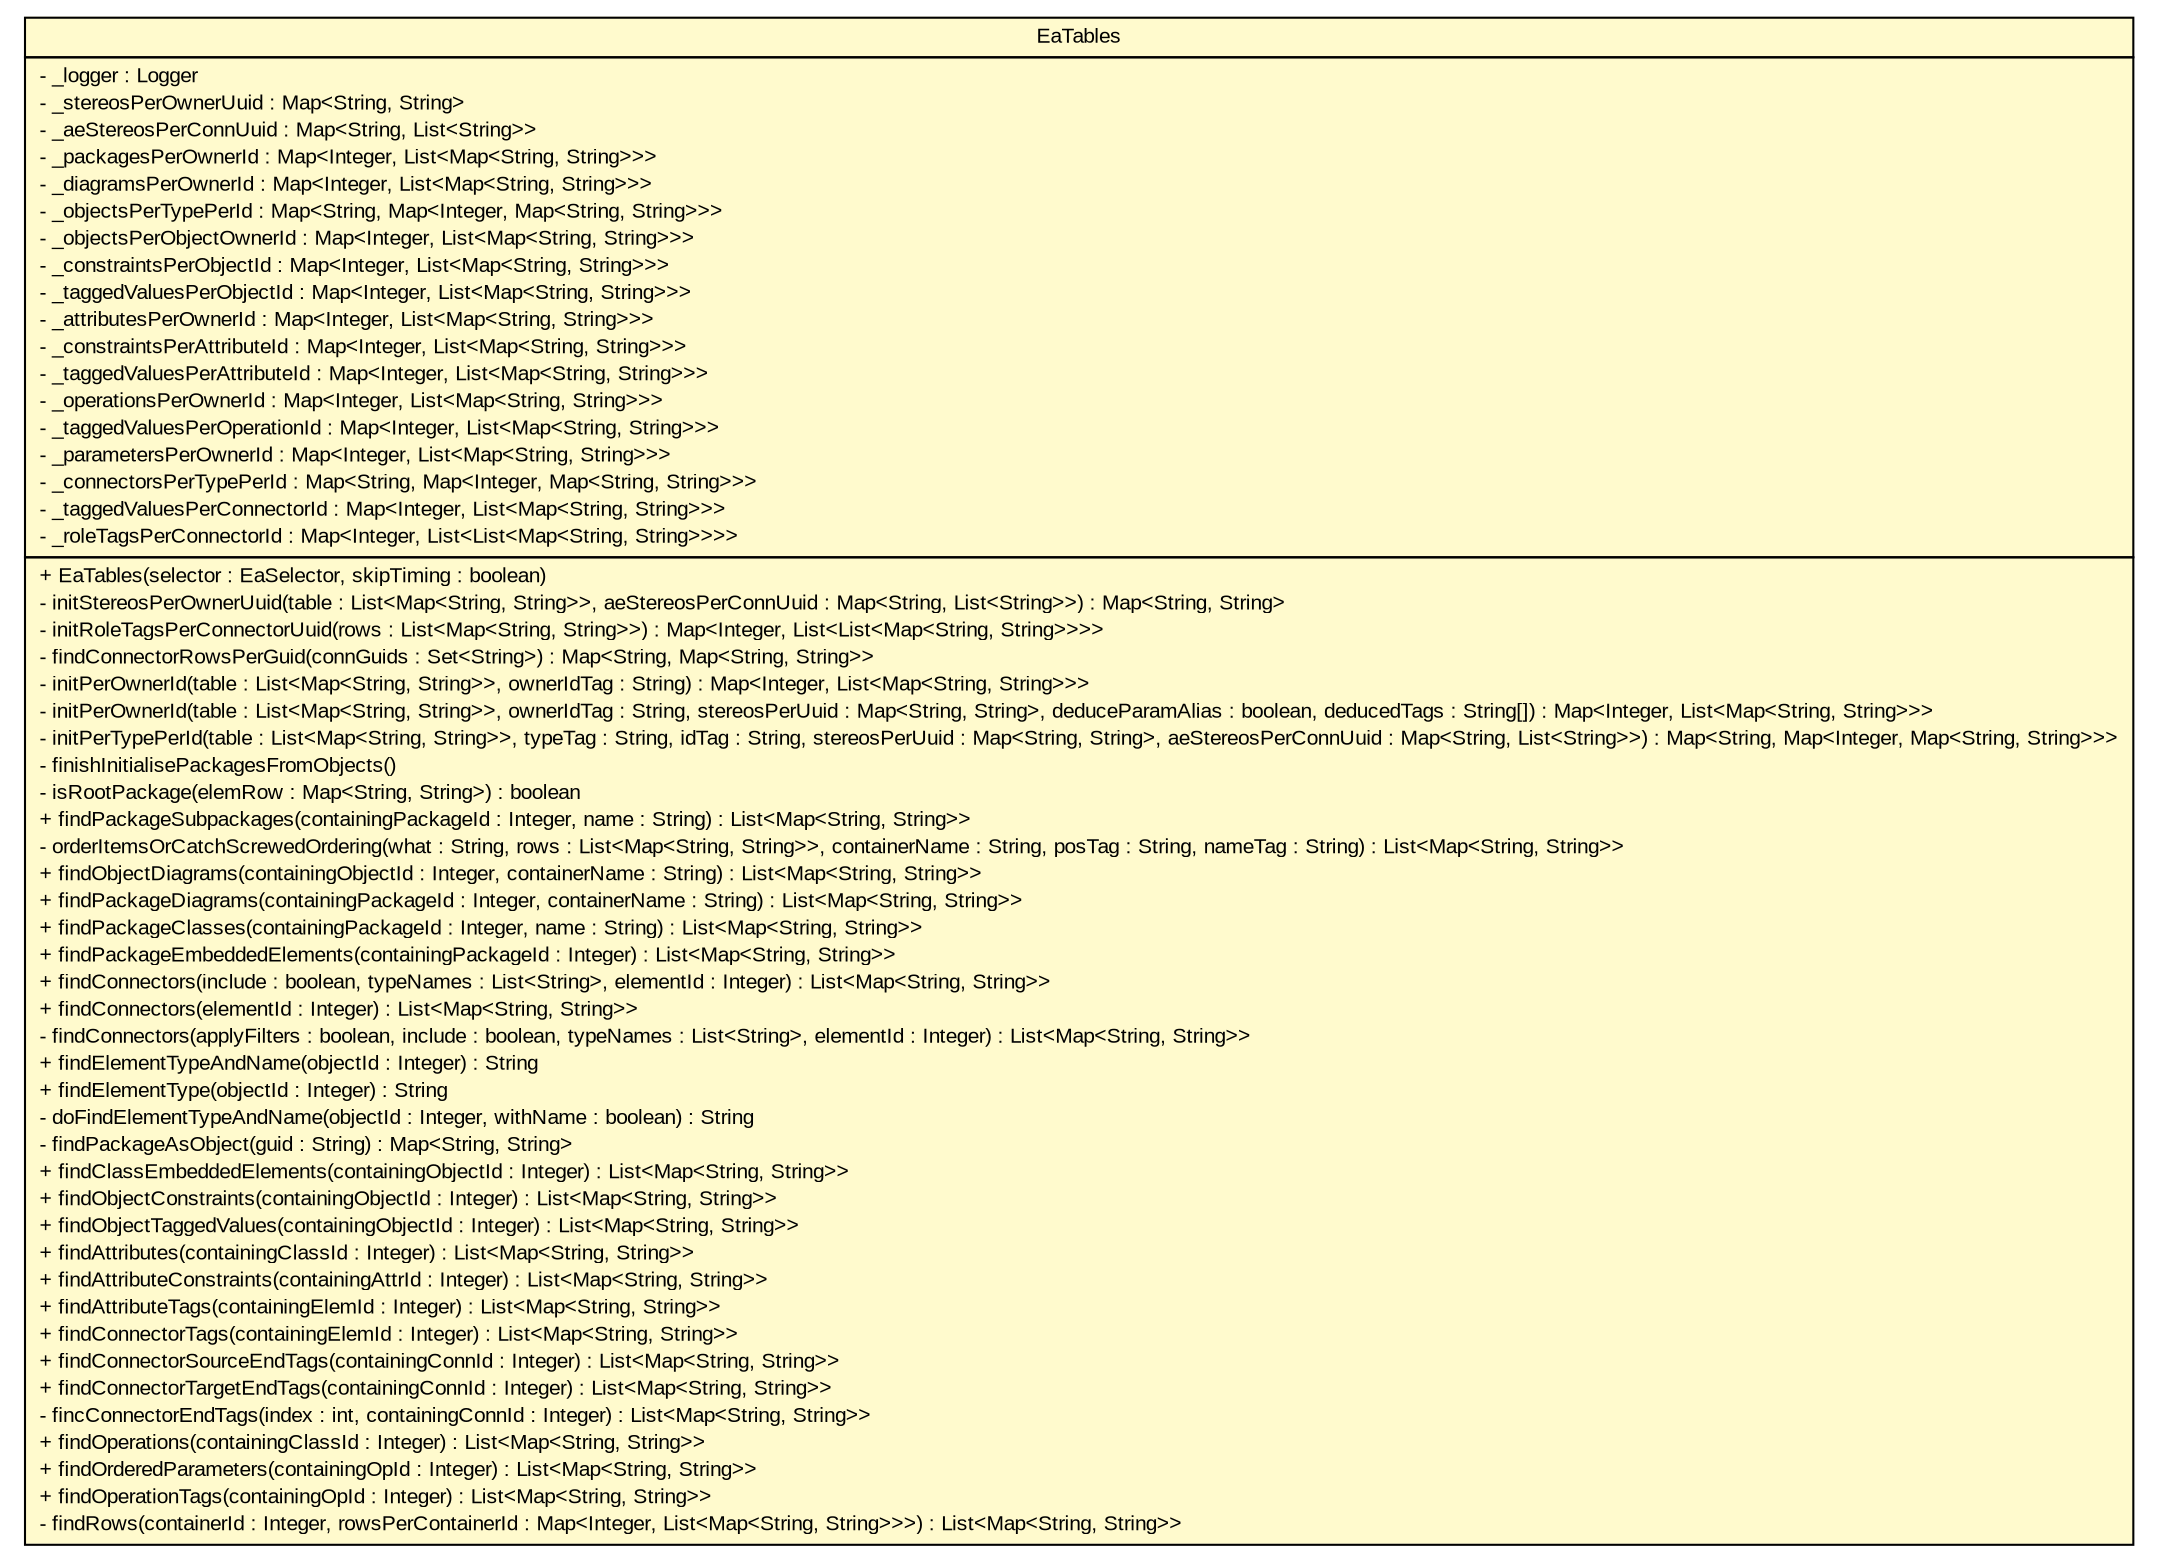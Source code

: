 #!/usr/local/bin/dot
#
# Class diagram 
# Generated by UMLGraph version R5_6_6-6-g3bdff0 (http://www.umlgraph.org/)
#

digraph G {
	edge [fontname="arial",fontsize=10,labelfontname="arial",labelfontsize=10];
	node [fontname="arial",fontsize=10,shape=plaintext];
	nodesep=0.25;
	ranksep=0.5;
	// org.tanjakostic.jcleancim.builder.ea.EaTables
	c110391 [label=<<table title="org.tanjakostic.jcleancim.builder.ea.EaTables" border="0" cellborder="1" cellspacing="0" cellpadding="2" port="p" bgcolor="lemonChiffon" href="./EaTables.html">
		<tr><td><table border="0" cellspacing="0" cellpadding="1">
<tr><td align="center" balign="center"> EaTables </td></tr>
		</table></td></tr>
		<tr><td><table border="0" cellspacing="0" cellpadding="1">
<tr><td align="left" balign="left"> - _logger : Logger </td></tr>
<tr><td align="left" balign="left"> - _stereosPerOwnerUuid : Map&lt;String, String&gt; </td></tr>
<tr><td align="left" balign="left"> - _aeStereosPerConnUuid : Map&lt;String, List&lt;String&gt;&gt; </td></tr>
<tr><td align="left" balign="left"> - _packagesPerOwnerId : Map&lt;Integer, List&lt;Map&lt;String, String&gt;&gt;&gt; </td></tr>
<tr><td align="left" balign="left"> - _diagramsPerOwnerId : Map&lt;Integer, List&lt;Map&lt;String, String&gt;&gt;&gt; </td></tr>
<tr><td align="left" balign="left"> - _objectsPerTypePerId : Map&lt;String, Map&lt;Integer, Map&lt;String, String&gt;&gt;&gt; </td></tr>
<tr><td align="left" balign="left"> - _objectsPerObjectOwnerId : Map&lt;Integer, List&lt;Map&lt;String, String&gt;&gt;&gt; </td></tr>
<tr><td align="left" balign="left"> - _constraintsPerObjectId : Map&lt;Integer, List&lt;Map&lt;String, String&gt;&gt;&gt; </td></tr>
<tr><td align="left" balign="left"> - _taggedValuesPerObjectId : Map&lt;Integer, List&lt;Map&lt;String, String&gt;&gt;&gt; </td></tr>
<tr><td align="left" balign="left"> - _attributesPerOwnerId : Map&lt;Integer, List&lt;Map&lt;String, String&gt;&gt;&gt; </td></tr>
<tr><td align="left" balign="left"> - _constraintsPerAttributeId : Map&lt;Integer, List&lt;Map&lt;String, String&gt;&gt;&gt; </td></tr>
<tr><td align="left" balign="left"> - _taggedValuesPerAttributeId : Map&lt;Integer, List&lt;Map&lt;String, String&gt;&gt;&gt; </td></tr>
<tr><td align="left" balign="left"> - _operationsPerOwnerId : Map&lt;Integer, List&lt;Map&lt;String, String&gt;&gt;&gt; </td></tr>
<tr><td align="left" balign="left"> - _taggedValuesPerOperationId : Map&lt;Integer, List&lt;Map&lt;String, String&gt;&gt;&gt; </td></tr>
<tr><td align="left" balign="left"> - _parametersPerOwnerId : Map&lt;Integer, List&lt;Map&lt;String, String&gt;&gt;&gt; </td></tr>
<tr><td align="left" balign="left"> - _connectorsPerTypePerId : Map&lt;String, Map&lt;Integer, Map&lt;String, String&gt;&gt;&gt; </td></tr>
<tr><td align="left" balign="left"> - _taggedValuesPerConnectorId : Map&lt;Integer, List&lt;Map&lt;String, String&gt;&gt;&gt; </td></tr>
<tr><td align="left" balign="left"> - _roleTagsPerConnectorId : Map&lt;Integer, List&lt;List&lt;Map&lt;String, String&gt;&gt;&gt;&gt; </td></tr>
		</table></td></tr>
		<tr><td><table border="0" cellspacing="0" cellpadding="1">
<tr><td align="left" balign="left"> + EaTables(selector : EaSelector, skipTiming : boolean) </td></tr>
<tr><td align="left" balign="left"> - initStereosPerOwnerUuid(table : List&lt;Map&lt;String, String&gt;&gt;, aeStereosPerConnUuid : Map&lt;String, List&lt;String&gt;&gt;) : Map&lt;String, String&gt; </td></tr>
<tr><td align="left" balign="left"> - initRoleTagsPerConnectorUuid(rows : List&lt;Map&lt;String, String&gt;&gt;) : Map&lt;Integer, List&lt;List&lt;Map&lt;String, String&gt;&gt;&gt;&gt; </td></tr>
<tr><td align="left" balign="left"> - findConnectorRowsPerGuid(connGuids : Set&lt;String&gt;) : Map&lt;String, Map&lt;String, String&gt;&gt; </td></tr>
<tr><td align="left" balign="left"> - initPerOwnerId(table : List&lt;Map&lt;String, String&gt;&gt;, ownerIdTag : String) : Map&lt;Integer, List&lt;Map&lt;String, String&gt;&gt;&gt; </td></tr>
<tr><td align="left" balign="left"> - initPerOwnerId(table : List&lt;Map&lt;String, String&gt;&gt;, ownerIdTag : String, stereosPerUuid : Map&lt;String, String&gt;, deduceParamAlias : boolean, deducedTags : String[]) : Map&lt;Integer, List&lt;Map&lt;String, String&gt;&gt;&gt; </td></tr>
<tr><td align="left" balign="left"> - initPerTypePerId(table : List&lt;Map&lt;String, String&gt;&gt;, typeTag : String, idTag : String, stereosPerUuid : Map&lt;String, String&gt;, aeStereosPerConnUuid : Map&lt;String, List&lt;String&gt;&gt;) : Map&lt;String, Map&lt;Integer, Map&lt;String, String&gt;&gt;&gt; </td></tr>
<tr><td align="left" balign="left"> - finishInitialisePackagesFromObjects() </td></tr>
<tr><td align="left" balign="left"> - isRootPackage(elemRow : Map&lt;String, String&gt;) : boolean </td></tr>
<tr><td align="left" balign="left"> + findPackageSubpackages(containingPackageId : Integer, name : String) : List&lt;Map&lt;String, String&gt;&gt; </td></tr>
<tr><td align="left" balign="left"> - orderItemsOrCatchScrewedOrdering(what : String, rows : List&lt;Map&lt;String, String&gt;&gt;, containerName : String, posTag : String, nameTag : String) : List&lt;Map&lt;String, String&gt;&gt; </td></tr>
<tr><td align="left" balign="left"> + findObjectDiagrams(containingObjectId : Integer, containerName : String) : List&lt;Map&lt;String, String&gt;&gt; </td></tr>
<tr><td align="left" balign="left"> + findPackageDiagrams(containingPackageId : Integer, containerName : String) : List&lt;Map&lt;String, String&gt;&gt; </td></tr>
<tr><td align="left" balign="left"> + findPackageClasses(containingPackageId : Integer, name : String) : List&lt;Map&lt;String, String&gt;&gt; </td></tr>
<tr><td align="left" balign="left"> + findPackageEmbeddedElements(containingPackageId : Integer) : List&lt;Map&lt;String, String&gt;&gt; </td></tr>
<tr><td align="left" balign="left"> + findConnectors(include : boolean, typeNames : List&lt;String&gt;, elementId : Integer) : List&lt;Map&lt;String, String&gt;&gt; </td></tr>
<tr><td align="left" balign="left"> + findConnectors(elementId : Integer) : List&lt;Map&lt;String, String&gt;&gt; </td></tr>
<tr><td align="left" balign="left"> - findConnectors(applyFilters : boolean, include : boolean, typeNames : List&lt;String&gt;, elementId : Integer) : List&lt;Map&lt;String, String&gt;&gt; </td></tr>
<tr><td align="left" balign="left"> + findElementTypeAndName(objectId : Integer) : String </td></tr>
<tr><td align="left" balign="left"> + findElementType(objectId : Integer) : String </td></tr>
<tr><td align="left" balign="left"> - doFindElementTypeAndName(objectId : Integer, withName : boolean) : String </td></tr>
<tr><td align="left" balign="left"> - findPackageAsObject(guid : String) : Map&lt;String, String&gt; </td></tr>
<tr><td align="left" balign="left"> + findClassEmbeddedElements(containingObjectId : Integer) : List&lt;Map&lt;String, String&gt;&gt; </td></tr>
<tr><td align="left" balign="left"> + findObjectConstraints(containingObjectId : Integer) : List&lt;Map&lt;String, String&gt;&gt; </td></tr>
<tr><td align="left" balign="left"> + findObjectTaggedValues(containingObjectId : Integer) : List&lt;Map&lt;String, String&gt;&gt; </td></tr>
<tr><td align="left" balign="left"> + findAttributes(containingClassId : Integer) : List&lt;Map&lt;String, String&gt;&gt; </td></tr>
<tr><td align="left" balign="left"> + findAttributeConstraints(containingAttrId : Integer) : List&lt;Map&lt;String, String&gt;&gt; </td></tr>
<tr><td align="left" balign="left"> + findAttributeTags(containingElemId : Integer) : List&lt;Map&lt;String, String&gt;&gt; </td></tr>
<tr><td align="left" balign="left"> + findConnectorTags(containingElemId : Integer) : List&lt;Map&lt;String, String&gt;&gt; </td></tr>
<tr><td align="left" balign="left"> + findConnectorSourceEndTags(containingConnId : Integer) : List&lt;Map&lt;String, String&gt;&gt; </td></tr>
<tr><td align="left" balign="left"> + findConnectorTargetEndTags(containingConnId : Integer) : List&lt;Map&lt;String, String&gt;&gt; </td></tr>
<tr><td align="left" balign="left"> - fincConnectorEndTags(index : int, containingConnId : Integer) : List&lt;Map&lt;String, String&gt;&gt; </td></tr>
<tr><td align="left" balign="left"> + findOperations(containingClassId : Integer) : List&lt;Map&lt;String, String&gt;&gt; </td></tr>
<tr><td align="left" balign="left"> + findOrderedParameters(containingOpId : Integer) : List&lt;Map&lt;String, String&gt;&gt; </td></tr>
<tr><td align="left" balign="left"> + findOperationTags(containingOpId : Integer) : List&lt;Map&lt;String, String&gt;&gt; </td></tr>
<tr><td align="left" balign="left"> - findRows(containerId : Integer, rowsPerContainerId : Map&lt;Integer, List&lt;Map&lt;String, String&gt;&gt;&gt;) : List&lt;Map&lt;String, String&gt;&gt; </td></tr>
		</table></td></tr>
		</table>>, URL="./EaTables.html", fontname="arial", fontcolor="black", fontsize=10.0];
}

